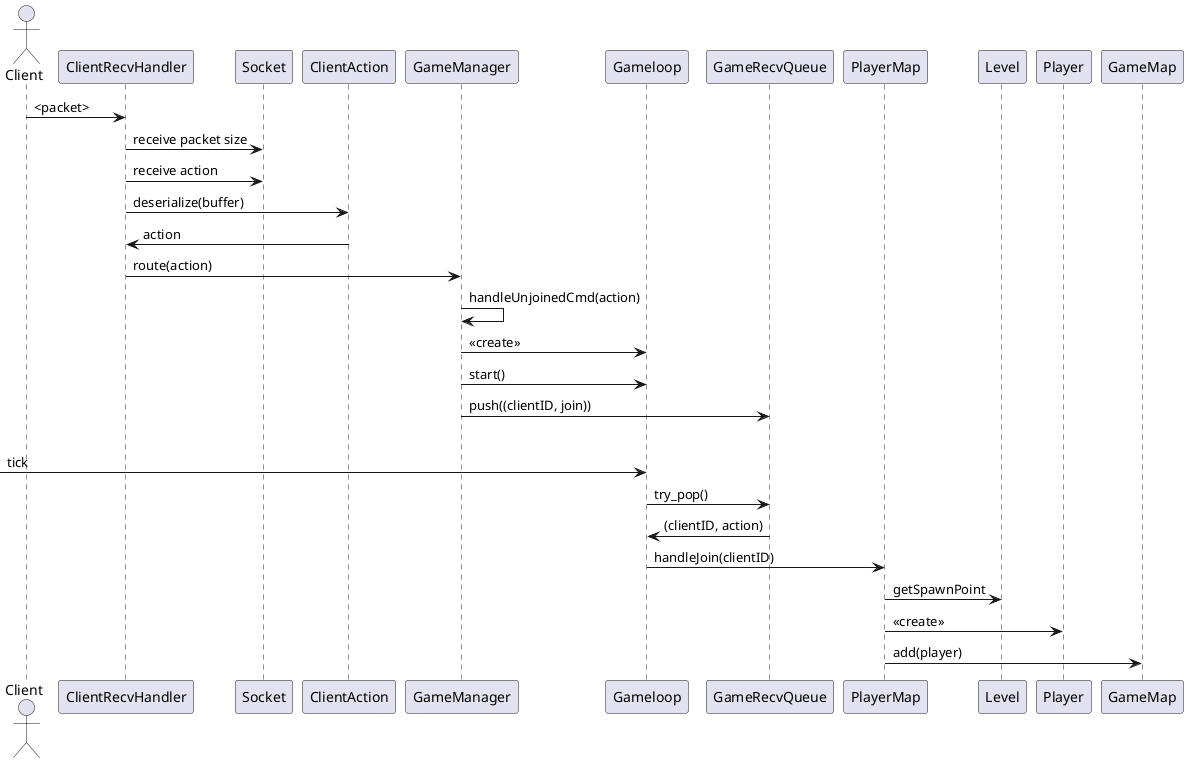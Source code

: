 @startuml "Server Recv of Player Jump"

actor Client

Client -> ClientRecvHandler: <packet>
ClientRecvHandler -> Socket: receive packet size
ClientRecvHandler -> Socket: receive action
ClientRecvHandler -> ClientAction: deserialize(buffer)
ClientAction -> ClientRecvHandler: action
ClientRecvHandler -> GameManager: route(action)
GameManager -> GameManager: handleUnjoinedCmd(action)
GameManager -> Gameloop: <<create>>
GameManager -> Gameloop: start()
GameManager -> GameRecvQueue: push((clientID, join))
|||
[-> Gameloop: tick
Gameloop -> GameRecvQueue: try_pop()
GameRecvQueue -> Gameloop: (clientID, action)
Gameloop -> PlayerMap: handleJoin(clientID)
PlayerMap -> Level: getSpawnPoint
PlayerMap -> Player: <<create>>
PlayerMap -> GameMap: add(player)

@enduml
